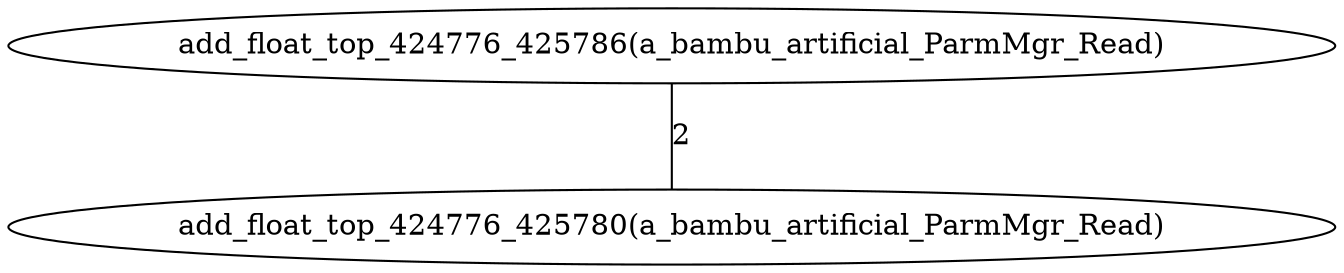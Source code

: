 graph G {
0[label="add_float_top_424776_425780(a_bambu_artificial_ParmMgr_Read)"];
1[label="add_float_top_424776_425786(a_bambu_artificial_ParmMgr_Read)"];
1--0 [label="2"];
}
